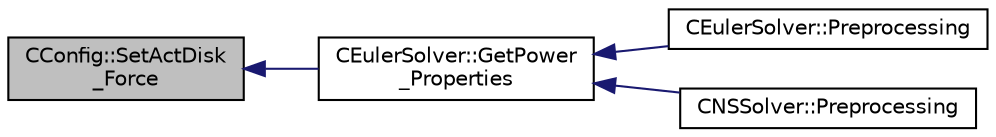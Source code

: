 digraph "CConfig::SetActDisk_Force"
{
  edge [fontname="Helvetica",fontsize="10",labelfontname="Helvetica",labelfontsize="10"];
  node [fontname="Helvetica",fontsize="10",shape=record];
  rankdir="LR";
  Node14014 [label="CConfig::SetActDisk\l_Force",height=0.2,width=0.4,color="black", fillcolor="grey75", style="filled", fontcolor="black"];
  Node14014 -> Node14015 [dir="back",color="midnightblue",fontsize="10",style="solid",fontname="Helvetica"];
  Node14015 [label="CEulerSolver::GetPower\l_Properties",height=0.2,width=0.4,color="black", fillcolor="white", style="filled",URL="$class_c_euler_solver.html#ad8b538a82e5a7a7e3903ec29954b1d07",tooltip="Compute the Fan face Mach number. "];
  Node14015 -> Node14016 [dir="back",color="midnightblue",fontsize="10",style="solid",fontname="Helvetica"];
  Node14016 [label="CEulerSolver::Preprocessing",height=0.2,width=0.4,color="black", fillcolor="white", style="filled",URL="$class_c_euler_solver.html#a8b89e1bfce33284c2d8f5f00f82f3f3f",tooltip="Compute primitive variables and their gradients. "];
  Node14015 -> Node14017 [dir="back",color="midnightblue",fontsize="10",style="solid",fontname="Helvetica"];
  Node14017 [label="CNSSolver::Preprocessing",height=0.2,width=0.4,color="black", fillcolor="white", style="filled",URL="$class_c_n_s_solver.html#a028c83d18cf8520dff2f9628d8a04e4b",tooltip="Restart residual and compute gradients. "];
}
